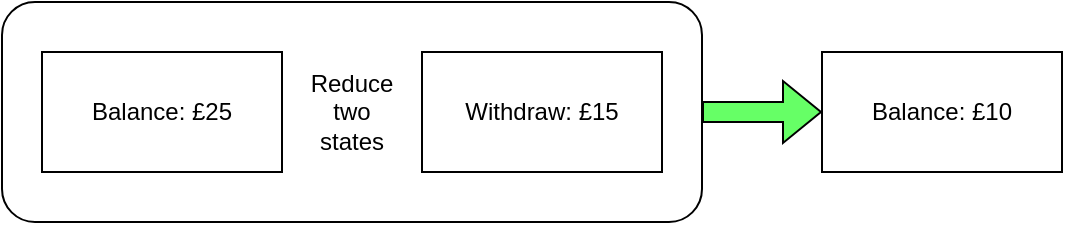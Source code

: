 <mxfile version="16.0.0" type="device"><diagram id="AYkzhq1e_qat67PCmEcU" name="Page-1"><mxGraphModel dx="1102" dy="865" grid="1" gridSize="10" guides="1" tooltips="1" connect="1" arrows="1" fold="1" page="1" pageScale="1" pageWidth="827" pageHeight="1169" math="0" shadow="0"><root><mxCell id="0"/><mxCell id="1" parent="0"/><mxCell id="zHWy-PGL_dQKAeFscyTe-5" value="Reduce&lt;br&gt;two&lt;br&gt;states" style="rounded=1;whiteSpace=wrap;html=1;" parent="1" vertex="1"><mxGeometry x="40" y="40" width="350" height="110" as="geometry"/></mxCell><mxCell id="zHWy-PGL_dQKAeFscyTe-1" value="Balance: £25" style="rounded=0;whiteSpace=wrap;html=1;" parent="1" vertex="1"><mxGeometry x="60" y="65" width="120" height="60" as="geometry"/></mxCell><mxCell id="zHWy-PGL_dQKAeFscyTe-2" value="Withdraw: £15" style="rounded=0;whiteSpace=wrap;html=1;" parent="1" vertex="1"><mxGeometry x="250" y="65" width="120" height="60" as="geometry"/></mxCell><mxCell id="zHWy-PGL_dQKAeFscyTe-3" value="Balance: £10" style="rounded=0;whiteSpace=wrap;html=1;" parent="1" vertex="1"><mxGeometry x="450" y="65" width="120" height="60" as="geometry"/></mxCell><mxCell id="zHWy-PGL_dQKAeFscyTe-6" value="" style="shape=flexArrow;endArrow=classic;html=1;rounded=0;exitX=1;exitY=0.5;exitDx=0;exitDy=0;fillColor=#66FF66;" parent="1" source="zHWy-PGL_dQKAeFscyTe-5" target="zHWy-PGL_dQKAeFscyTe-3" edge="1"><mxGeometry width="50" height="50" relative="1" as="geometry"><mxPoint x="570" y="245" as="sourcePoint"/><mxPoint x="620" y="195" as="targetPoint"/></mxGeometry></mxCell></root></mxGraphModel></diagram></mxfile>